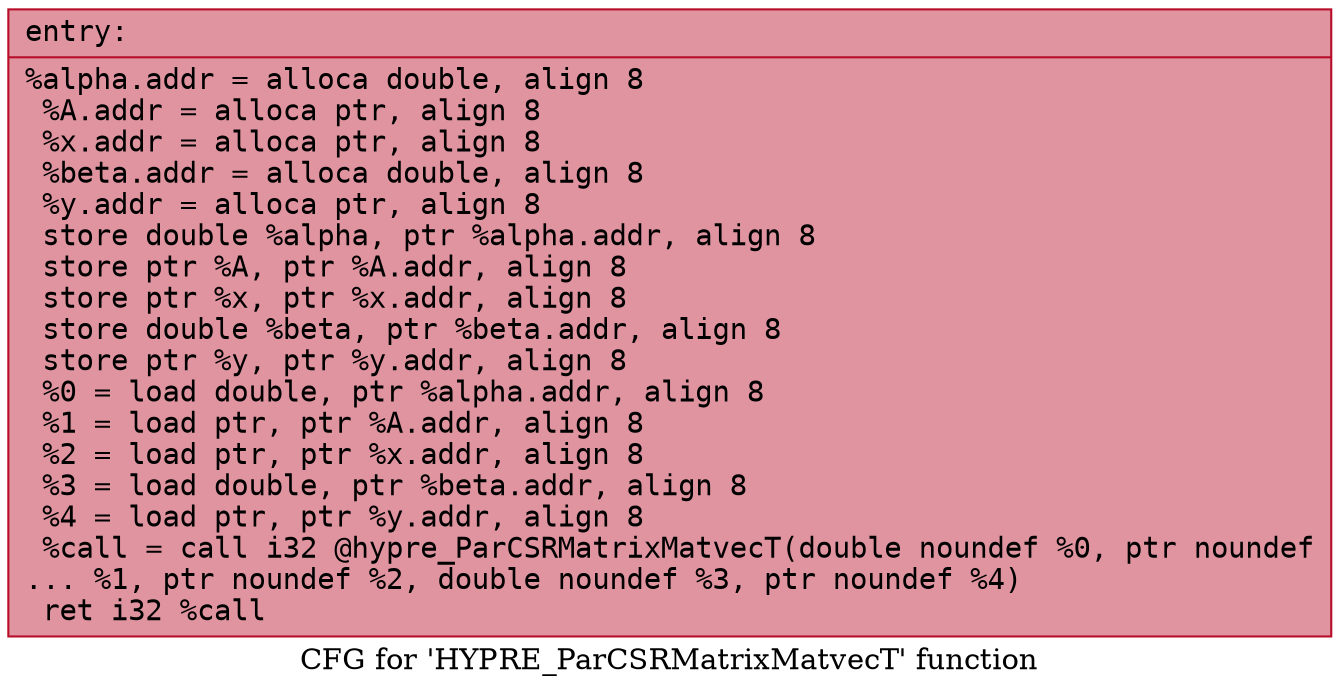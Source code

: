 digraph "CFG for 'HYPRE_ParCSRMatrixMatvecT' function" {
	label="CFG for 'HYPRE_ParCSRMatrixMatvecT' function";

	Node0x562ae1c79260 [shape=record,color="#b70d28ff", style=filled, fillcolor="#b70d2870" fontname="Courier",label="{entry:\l|  %alpha.addr = alloca double, align 8\l  %A.addr = alloca ptr, align 8\l  %x.addr = alloca ptr, align 8\l  %beta.addr = alloca double, align 8\l  %y.addr = alloca ptr, align 8\l  store double %alpha, ptr %alpha.addr, align 8\l  store ptr %A, ptr %A.addr, align 8\l  store ptr %x, ptr %x.addr, align 8\l  store double %beta, ptr %beta.addr, align 8\l  store ptr %y, ptr %y.addr, align 8\l  %0 = load double, ptr %alpha.addr, align 8\l  %1 = load ptr, ptr %A.addr, align 8\l  %2 = load ptr, ptr %x.addr, align 8\l  %3 = load double, ptr %beta.addr, align 8\l  %4 = load ptr, ptr %y.addr, align 8\l  %call = call i32 @hypre_ParCSRMatrixMatvecT(double noundef %0, ptr noundef\l... %1, ptr noundef %2, double noundef %3, ptr noundef %4)\l  ret i32 %call\l}"];
}
